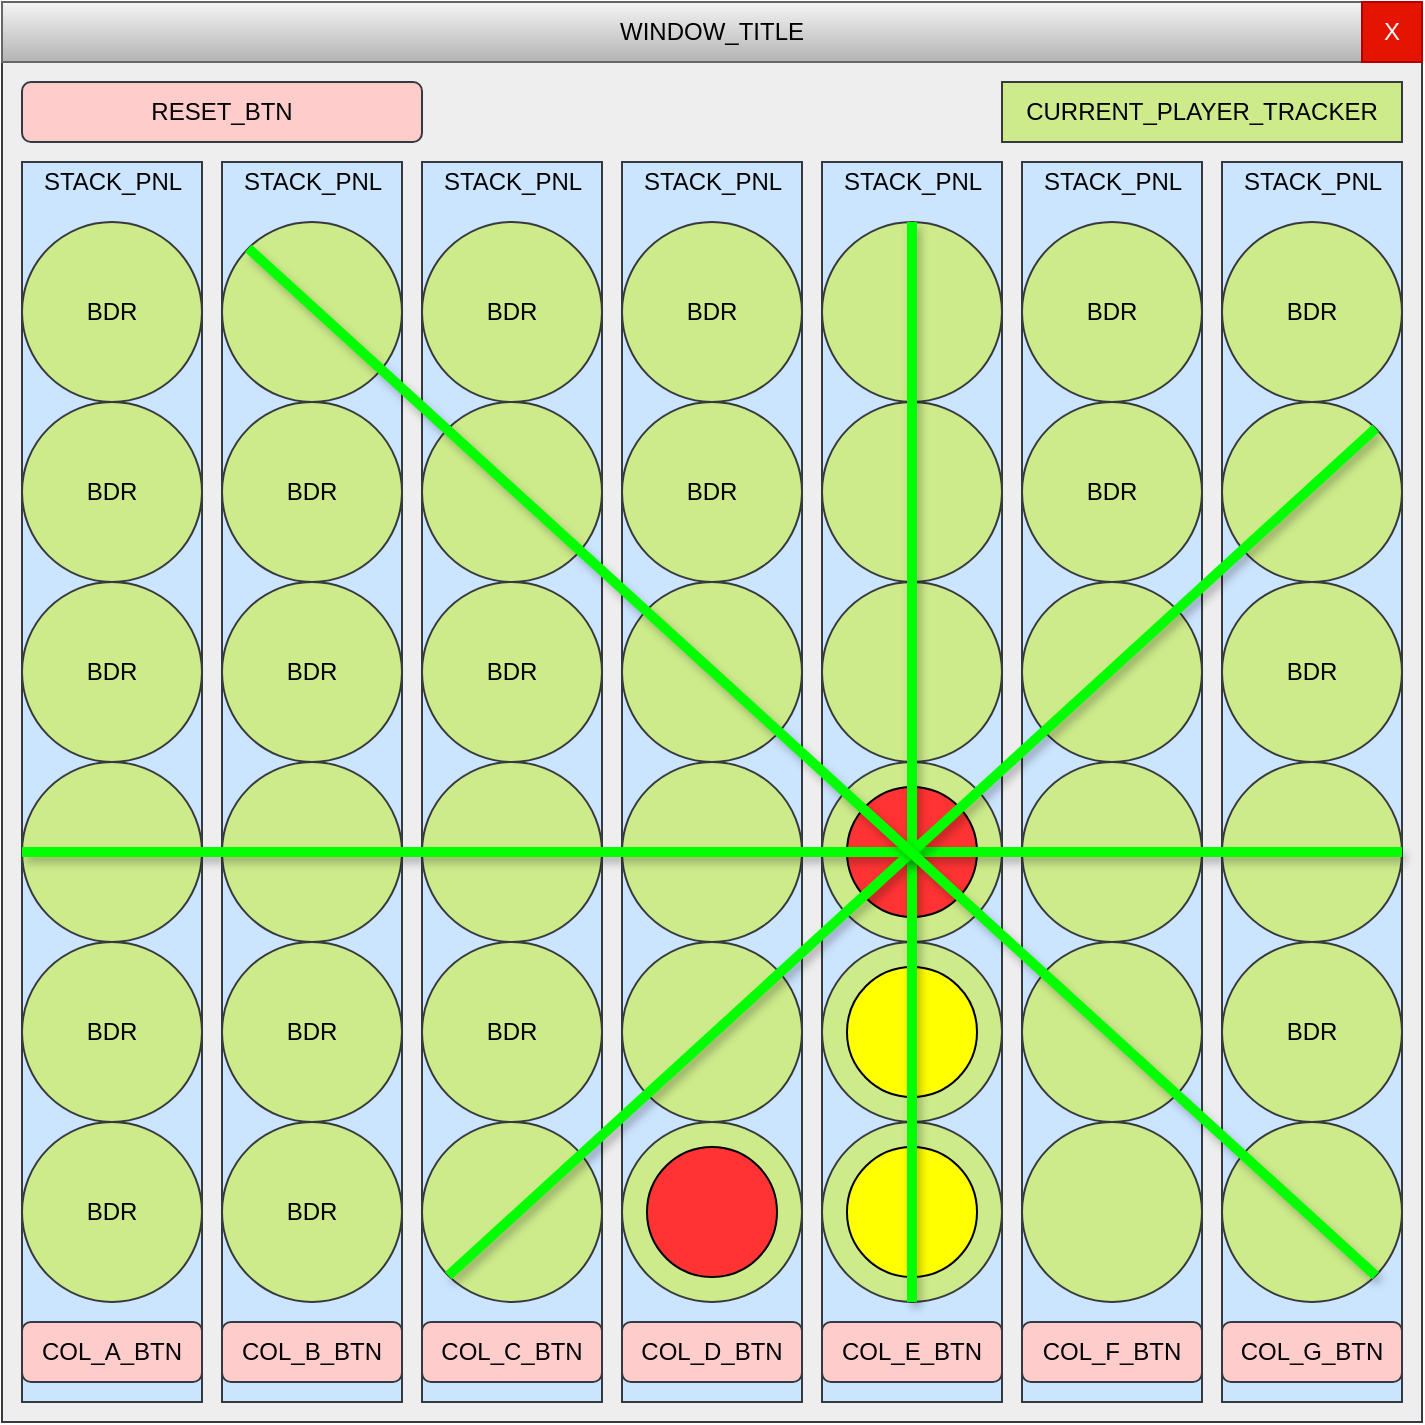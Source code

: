 <mxfile version="14.5.7" type="device"><diagram id="cQe5qYodvXvc_M86Lls1" name="Page-1"><mxGraphModel dx="1422" dy="813" grid="1" gridSize="10" guides="1" tooltips="1" connect="1" arrows="1" fold="1" page="1" pageScale="1" pageWidth="827" pageHeight="1169" math="0" shadow="0"><root><mxCell id="0"/><mxCell id="1" parent="0"/><mxCell id="ShsdCmMYzU0mL8QAqj2y-21" value="" style="rounded=0;whiteSpace=wrap;html=1;fillColor=#eeeeee;strokeColor=#36393d;" vertex="1" parent="1"><mxGeometry x="40" y="40" width="710" height="680" as="geometry"/></mxCell><mxCell id="ShsdCmMYzU0mL8QAqj2y-2" value="RESET_BTN" style="rounded=1;whiteSpace=wrap;html=1;fillColor=#ffcccc;strokeColor=#36393d;" vertex="1" parent="1"><mxGeometry x="50" y="50" width="200" height="30" as="geometry"/></mxCell><mxCell id="ShsdCmMYzU0mL8QAqj2y-4" value="CURRENT_PLAYER_TRACKER" style="rounded=0;whiteSpace=wrap;html=1;fillColor=#cdeb8b;strokeColor=#36393d;" vertex="1" parent="1"><mxGeometry x="540" y="50" width="200" height="30" as="geometry"/></mxCell><mxCell id="ShsdCmMYzU0mL8QAqj2y-106" value="" style="group" vertex="1" connectable="0" parent="1"><mxGeometry x="50" y="90" width="90" height="620" as="geometry"/></mxCell><mxCell id="ShsdCmMYzU0mL8QAqj2y-6" value="" style="rounded=0;whiteSpace=wrap;html=1;fillColor=#cce5ff;strokeColor=#36393d;" vertex="1" parent="ShsdCmMYzU0mL8QAqj2y-106"><mxGeometry width="90" height="620" as="geometry"/></mxCell><mxCell id="ShsdCmMYzU0mL8QAqj2y-7" value="COL_A_BTN" style="rounded=1;whiteSpace=wrap;html=1;fillColor=#ffcccc;strokeColor=#36393d;" vertex="1" parent="ShsdCmMYzU0mL8QAqj2y-106"><mxGeometry y="580" width="90" height="30" as="geometry"/></mxCell><mxCell id="ShsdCmMYzU0mL8QAqj2y-8" value="BDR" style="ellipse;whiteSpace=wrap;html=1;aspect=fixed;fillColor=#cdeb8b;strokeColor=#36393d;" vertex="1" parent="ShsdCmMYzU0mL8QAqj2y-106"><mxGeometry y="30" width="90" height="90" as="geometry"/></mxCell><mxCell id="ShsdCmMYzU0mL8QAqj2y-9" value="BDR" style="ellipse;whiteSpace=wrap;html=1;aspect=fixed;fillColor=#cdeb8b;strokeColor=#36393d;" vertex="1" parent="ShsdCmMYzU0mL8QAqj2y-106"><mxGeometry y="120" width="90" height="90" as="geometry"/></mxCell><mxCell id="ShsdCmMYzU0mL8QAqj2y-10" value="BDR" style="ellipse;whiteSpace=wrap;html=1;aspect=fixed;fillColor=#cdeb8b;strokeColor=#36393d;" vertex="1" parent="ShsdCmMYzU0mL8QAqj2y-106"><mxGeometry y="210" width="90" height="90" as="geometry"/></mxCell><mxCell id="ShsdCmMYzU0mL8QAqj2y-11" value="" style="ellipse;whiteSpace=wrap;html=1;aspect=fixed;fillColor=#cdeb8b;strokeColor=#36393d;" vertex="1" parent="ShsdCmMYzU0mL8QAqj2y-106"><mxGeometry y="300" width="90" height="90" as="geometry"/></mxCell><mxCell id="ShsdCmMYzU0mL8QAqj2y-12" value="BDR" style="ellipse;whiteSpace=wrap;html=1;aspect=fixed;fillColor=#cdeb8b;strokeColor=#36393d;" vertex="1" parent="ShsdCmMYzU0mL8QAqj2y-106"><mxGeometry y="390" width="90" height="90" as="geometry"/></mxCell><mxCell id="ShsdCmMYzU0mL8QAqj2y-13" value="BDR" style="ellipse;whiteSpace=wrap;html=1;aspect=fixed;fillColor=#cdeb8b;strokeColor=#36393d;" vertex="1" parent="ShsdCmMYzU0mL8QAqj2y-106"><mxGeometry y="480" width="90" height="90" as="geometry"/></mxCell><mxCell id="ShsdCmMYzU0mL8QAqj2y-22" value="STACK_PNL" style="text;html=1;align=center;verticalAlign=middle;resizable=0;points=[];autosize=1;" vertex="1" parent="ShsdCmMYzU0mL8QAqj2y-106"><mxGeometry x="5" width="80" height="20" as="geometry"/></mxCell><mxCell id="ShsdCmMYzU0mL8QAqj2y-107" value="" style="group" vertex="1" connectable="0" parent="1"><mxGeometry x="150" y="90" width="90" height="620" as="geometry"/></mxCell><mxCell id="ShsdCmMYzU0mL8QAqj2y-108" value="" style="rounded=0;whiteSpace=wrap;html=1;fillColor=#cce5ff;strokeColor=#36393d;" vertex="1" parent="ShsdCmMYzU0mL8QAqj2y-107"><mxGeometry width="90" height="620" as="geometry"/></mxCell><mxCell id="ShsdCmMYzU0mL8QAqj2y-109" value="COL_B_BTN" style="rounded=1;whiteSpace=wrap;html=1;fillColor=#ffcccc;strokeColor=#36393d;" vertex="1" parent="ShsdCmMYzU0mL8QAqj2y-107"><mxGeometry y="580" width="90" height="30" as="geometry"/></mxCell><mxCell id="ShsdCmMYzU0mL8QAqj2y-110" value="" style="ellipse;whiteSpace=wrap;html=1;aspect=fixed;fillColor=#cdeb8b;strokeColor=#36393d;" vertex="1" parent="ShsdCmMYzU0mL8QAqj2y-107"><mxGeometry y="30" width="90" height="90" as="geometry"/></mxCell><mxCell id="ShsdCmMYzU0mL8QAqj2y-111" value="BDR" style="ellipse;whiteSpace=wrap;html=1;aspect=fixed;fillColor=#cdeb8b;strokeColor=#36393d;" vertex="1" parent="ShsdCmMYzU0mL8QAqj2y-107"><mxGeometry y="120" width="90" height="90" as="geometry"/></mxCell><mxCell id="ShsdCmMYzU0mL8QAqj2y-112" value="BDR" style="ellipse;whiteSpace=wrap;html=1;aspect=fixed;fillColor=#cdeb8b;strokeColor=#36393d;" vertex="1" parent="ShsdCmMYzU0mL8QAqj2y-107"><mxGeometry y="210" width="90" height="90" as="geometry"/></mxCell><mxCell id="ShsdCmMYzU0mL8QAqj2y-113" value="" style="ellipse;whiteSpace=wrap;html=1;aspect=fixed;fillColor=#cdeb8b;strokeColor=#36393d;" vertex="1" parent="ShsdCmMYzU0mL8QAqj2y-107"><mxGeometry y="300" width="90" height="90" as="geometry"/></mxCell><mxCell id="ShsdCmMYzU0mL8QAqj2y-114" value="BDR" style="ellipse;whiteSpace=wrap;html=1;aspect=fixed;fillColor=#cdeb8b;strokeColor=#36393d;" vertex="1" parent="ShsdCmMYzU0mL8QAqj2y-107"><mxGeometry y="390" width="90" height="90" as="geometry"/></mxCell><mxCell id="ShsdCmMYzU0mL8QAqj2y-115" value="BDR" style="ellipse;whiteSpace=wrap;html=1;aspect=fixed;fillColor=#cdeb8b;strokeColor=#36393d;" vertex="1" parent="ShsdCmMYzU0mL8QAqj2y-107"><mxGeometry y="480" width="90" height="90" as="geometry"/></mxCell><mxCell id="ShsdCmMYzU0mL8QAqj2y-116" value="STACK_PNL" style="text;html=1;align=center;verticalAlign=middle;resizable=0;points=[];autosize=1;" vertex="1" parent="ShsdCmMYzU0mL8QAqj2y-107"><mxGeometry x="5" width="80" height="20" as="geometry"/></mxCell><mxCell id="ShsdCmMYzU0mL8QAqj2y-118" value="" style="group" vertex="1" connectable="0" parent="1"><mxGeometry x="250" y="90" width="90" height="620" as="geometry"/></mxCell><mxCell id="ShsdCmMYzU0mL8QAqj2y-119" value="" style="rounded=0;whiteSpace=wrap;html=1;fillColor=#cce5ff;strokeColor=#36393d;" vertex="1" parent="ShsdCmMYzU0mL8QAqj2y-118"><mxGeometry width="90" height="620" as="geometry"/></mxCell><mxCell id="ShsdCmMYzU0mL8QAqj2y-120" value="COL_C_BTN" style="rounded=1;whiteSpace=wrap;html=1;fillColor=#ffcccc;strokeColor=#36393d;" vertex="1" parent="ShsdCmMYzU0mL8QAqj2y-118"><mxGeometry y="580" width="90" height="30" as="geometry"/></mxCell><mxCell id="ShsdCmMYzU0mL8QAqj2y-121" value="BDR" style="ellipse;whiteSpace=wrap;html=1;aspect=fixed;fillColor=#cdeb8b;strokeColor=#36393d;" vertex="1" parent="ShsdCmMYzU0mL8QAqj2y-118"><mxGeometry y="30" width="90" height="90" as="geometry"/></mxCell><mxCell id="ShsdCmMYzU0mL8QAqj2y-122" value="" style="ellipse;whiteSpace=wrap;html=1;aspect=fixed;fillColor=#cdeb8b;strokeColor=#36393d;" vertex="1" parent="ShsdCmMYzU0mL8QAqj2y-118"><mxGeometry y="120" width="90" height="90" as="geometry"/></mxCell><mxCell id="ShsdCmMYzU0mL8QAqj2y-123" value="BDR" style="ellipse;whiteSpace=wrap;html=1;aspect=fixed;fillColor=#cdeb8b;strokeColor=#36393d;" vertex="1" parent="ShsdCmMYzU0mL8QAqj2y-118"><mxGeometry y="210" width="90" height="90" as="geometry"/></mxCell><mxCell id="ShsdCmMYzU0mL8QAqj2y-124" value="" style="ellipse;whiteSpace=wrap;html=1;aspect=fixed;fillColor=#cdeb8b;strokeColor=#36393d;" vertex="1" parent="ShsdCmMYzU0mL8QAqj2y-118"><mxGeometry y="300" width="90" height="90" as="geometry"/></mxCell><mxCell id="ShsdCmMYzU0mL8QAqj2y-125" value="BDR" style="ellipse;whiteSpace=wrap;html=1;aspect=fixed;fillColor=#cdeb8b;strokeColor=#36393d;" vertex="1" parent="ShsdCmMYzU0mL8QAqj2y-118"><mxGeometry y="390" width="90" height="90" as="geometry"/></mxCell><mxCell id="ShsdCmMYzU0mL8QAqj2y-126" value="" style="ellipse;whiteSpace=wrap;html=1;aspect=fixed;fillColor=#cdeb8b;strokeColor=#36393d;" vertex="1" parent="ShsdCmMYzU0mL8QAqj2y-118"><mxGeometry y="480" width="90" height="90" as="geometry"/></mxCell><mxCell id="ShsdCmMYzU0mL8QAqj2y-127" value="STACK_PNL" style="text;html=1;align=center;verticalAlign=middle;resizable=0;points=[];autosize=1;" vertex="1" parent="ShsdCmMYzU0mL8QAqj2y-118"><mxGeometry x="5" width="80" height="20" as="geometry"/></mxCell><mxCell id="ShsdCmMYzU0mL8QAqj2y-128" value="" style="group" vertex="1" connectable="0" parent="1"><mxGeometry x="350" y="90" width="90" height="620" as="geometry"/></mxCell><mxCell id="ShsdCmMYzU0mL8QAqj2y-129" value="" style="rounded=0;whiteSpace=wrap;html=1;fillColor=#cce5ff;strokeColor=#36393d;" vertex="1" parent="ShsdCmMYzU0mL8QAqj2y-128"><mxGeometry width="90" height="620" as="geometry"/></mxCell><mxCell id="ShsdCmMYzU0mL8QAqj2y-130" value="COL_D_BTN" style="rounded=1;whiteSpace=wrap;html=1;fillColor=#ffcccc;strokeColor=#36393d;" vertex="1" parent="ShsdCmMYzU0mL8QAqj2y-128"><mxGeometry y="580" width="90" height="30" as="geometry"/></mxCell><mxCell id="ShsdCmMYzU0mL8QAqj2y-131" value="BDR" style="ellipse;whiteSpace=wrap;html=1;aspect=fixed;fillColor=#cdeb8b;strokeColor=#36393d;" vertex="1" parent="ShsdCmMYzU0mL8QAqj2y-128"><mxGeometry y="30" width="90" height="90" as="geometry"/></mxCell><mxCell id="ShsdCmMYzU0mL8QAqj2y-132" value="BDR" style="ellipse;whiteSpace=wrap;html=1;aspect=fixed;fillColor=#cdeb8b;strokeColor=#36393d;" vertex="1" parent="ShsdCmMYzU0mL8QAqj2y-128"><mxGeometry y="120" width="90" height="90" as="geometry"/></mxCell><mxCell id="ShsdCmMYzU0mL8QAqj2y-133" value="" style="ellipse;whiteSpace=wrap;html=1;aspect=fixed;fillColor=#cdeb8b;strokeColor=#36393d;" vertex="1" parent="ShsdCmMYzU0mL8QAqj2y-128"><mxGeometry y="210" width="90" height="90" as="geometry"/></mxCell><mxCell id="ShsdCmMYzU0mL8QAqj2y-134" value="" style="ellipse;whiteSpace=wrap;html=1;aspect=fixed;fillColor=#cdeb8b;strokeColor=#36393d;" vertex="1" parent="ShsdCmMYzU0mL8QAqj2y-128"><mxGeometry y="300" width="90" height="90" as="geometry"/></mxCell><mxCell id="ShsdCmMYzU0mL8QAqj2y-135" value="" style="ellipse;whiteSpace=wrap;html=1;aspect=fixed;fillColor=#cdeb8b;strokeColor=#36393d;" vertex="1" parent="ShsdCmMYzU0mL8QAqj2y-128"><mxGeometry y="390" width="90" height="90" as="geometry"/></mxCell><mxCell id="ShsdCmMYzU0mL8QAqj2y-136" value="BDR" style="ellipse;whiteSpace=wrap;html=1;aspect=fixed;fillColor=#cdeb8b;strokeColor=#36393d;" vertex="1" parent="ShsdCmMYzU0mL8QAqj2y-128"><mxGeometry y="480" width="90" height="90" as="geometry"/></mxCell><mxCell id="ShsdCmMYzU0mL8QAqj2y-137" value="STACK_PNL" style="text;html=1;align=center;verticalAlign=middle;resizable=0;points=[];autosize=1;" vertex="1" parent="ShsdCmMYzU0mL8QAqj2y-128"><mxGeometry x="5" width="80" height="20" as="geometry"/></mxCell><mxCell id="ShsdCmMYzU0mL8QAqj2y-178" value="" style="ellipse;whiteSpace=wrap;html=1;aspect=fixed;fillColor=#FF3333;" vertex="1" parent="ShsdCmMYzU0mL8QAqj2y-128"><mxGeometry x="12.5" y="492.5" width="65" height="65" as="geometry"/></mxCell><mxCell id="ShsdCmMYzU0mL8QAqj2y-138" value="" style="group" vertex="1" connectable="0" parent="1"><mxGeometry x="450" y="90" width="90" height="620" as="geometry"/></mxCell><mxCell id="ShsdCmMYzU0mL8QAqj2y-139" value="" style="rounded=0;whiteSpace=wrap;html=1;fillColor=#cce5ff;strokeColor=#36393d;" vertex="1" parent="ShsdCmMYzU0mL8QAqj2y-138"><mxGeometry width="90" height="620" as="geometry"/></mxCell><mxCell id="ShsdCmMYzU0mL8QAqj2y-140" value="COL_E_BTN" style="rounded=1;whiteSpace=wrap;html=1;fillColor=#ffcccc;strokeColor=#36393d;" vertex="1" parent="ShsdCmMYzU0mL8QAqj2y-138"><mxGeometry y="580" width="90" height="30" as="geometry"/></mxCell><mxCell id="ShsdCmMYzU0mL8QAqj2y-141" value="" style="ellipse;whiteSpace=wrap;html=1;aspect=fixed;fillColor=#cdeb8b;strokeColor=#36393d;" vertex="1" parent="ShsdCmMYzU0mL8QAqj2y-138"><mxGeometry y="30" width="90" height="90" as="geometry"/></mxCell><mxCell id="ShsdCmMYzU0mL8QAqj2y-142" value="" style="ellipse;whiteSpace=wrap;html=1;aspect=fixed;fillColor=#cdeb8b;strokeColor=#36393d;" vertex="1" parent="ShsdCmMYzU0mL8QAqj2y-138"><mxGeometry y="120" width="90" height="90" as="geometry"/></mxCell><mxCell id="ShsdCmMYzU0mL8QAqj2y-143" value="" style="ellipse;whiteSpace=wrap;html=1;aspect=fixed;fillColor=#cdeb8b;strokeColor=#36393d;" vertex="1" parent="ShsdCmMYzU0mL8QAqj2y-138"><mxGeometry y="210" width="90" height="90" as="geometry"/></mxCell><mxCell id="ShsdCmMYzU0mL8QAqj2y-144" value="BDR" style="ellipse;whiteSpace=wrap;html=1;aspect=fixed;fillColor=#cdeb8b;strokeColor=#36393d;" vertex="1" parent="ShsdCmMYzU0mL8QAqj2y-138"><mxGeometry y="300" width="90" height="90" as="geometry"/></mxCell><mxCell id="ShsdCmMYzU0mL8QAqj2y-145" value="BDR" style="ellipse;whiteSpace=wrap;html=1;aspect=fixed;fillColor=#cdeb8b;strokeColor=#36393d;" vertex="1" parent="ShsdCmMYzU0mL8QAqj2y-138"><mxGeometry y="390" width="90" height="90" as="geometry"/></mxCell><mxCell id="ShsdCmMYzU0mL8QAqj2y-146" value="BDR" style="ellipse;whiteSpace=wrap;html=1;aspect=fixed;fillColor=#cdeb8b;strokeColor=#36393d;" vertex="1" parent="ShsdCmMYzU0mL8QAqj2y-138"><mxGeometry y="480" width="90" height="90" as="geometry"/></mxCell><mxCell id="ShsdCmMYzU0mL8QAqj2y-147" value="STACK_PNL" style="text;html=1;align=center;verticalAlign=middle;resizable=0;points=[];autosize=1;" vertex="1" parent="ShsdCmMYzU0mL8QAqj2y-138"><mxGeometry x="5" width="80" height="20" as="geometry"/></mxCell><mxCell id="ShsdCmMYzU0mL8QAqj2y-173" value="" style="ellipse;whiteSpace=wrap;html=1;aspect=fixed;fillColor=#FF3333;" vertex="1" parent="ShsdCmMYzU0mL8QAqj2y-138"><mxGeometry x="12.5" y="312.5" width="65" height="65" as="geometry"/></mxCell><mxCell id="ShsdCmMYzU0mL8QAqj2y-176" value="" style="ellipse;whiteSpace=wrap;html=1;aspect=fixed;fillColor=#FFFF00;" vertex="1" parent="ShsdCmMYzU0mL8QAqj2y-138"><mxGeometry x="12.5" y="402.5" width="65" height="65" as="geometry"/></mxCell><mxCell id="ShsdCmMYzU0mL8QAqj2y-177" value="" style="ellipse;whiteSpace=wrap;html=1;aspect=fixed;fillColor=#FFFF00;" vertex="1" parent="ShsdCmMYzU0mL8QAqj2y-138"><mxGeometry x="12.5" y="492.5" width="65" height="65" as="geometry"/></mxCell><mxCell id="ShsdCmMYzU0mL8QAqj2y-182" value="" style="endArrow=none;html=1;strokeWidth=5;entryX=0.5;entryY=1;entryDx=0;entryDy=0;exitX=0.5;exitY=0;exitDx=0;exitDy=0;strokeColor=#00FF00;shadow=1;sketch=0;" edge="1" parent="ShsdCmMYzU0mL8QAqj2y-138" source="ShsdCmMYzU0mL8QAqj2y-141" target="ShsdCmMYzU0mL8QAqj2y-146"><mxGeometry width="50" height="50" relative="1" as="geometry"><mxPoint x="-276.82" y="53.18" as="sourcePoint"/><mxPoint x="286.82" y="566.82" as="targetPoint"/></mxGeometry></mxCell><mxCell id="ShsdCmMYzU0mL8QAqj2y-148" value="" style="group" vertex="1" connectable="0" parent="1"><mxGeometry x="550" y="90" width="90" height="620" as="geometry"/></mxCell><mxCell id="ShsdCmMYzU0mL8QAqj2y-149" value="" style="rounded=0;whiteSpace=wrap;html=1;fillColor=#cce5ff;strokeColor=#36393d;" vertex="1" parent="ShsdCmMYzU0mL8QAqj2y-148"><mxGeometry width="90" height="620" as="geometry"/></mxCell><mxCell id="ShsdCmMYzU0mL8QAqj2y-150" value="COL_F_BTN" style="rounded=1;whiteSpace=wrap;html=1;fillColor=#ffcccc;strokeColor=#36393d;" vertex="1" parent="ShsdCmMYzU0mL8QAqj2y-148"><mxGeometry y="580" width="90" height="30" as="geometry"/></mxCell><mxCell id="ShsdCmMYzU0mL8QAqj2y-151" value="BDR" style="ellipse;whiteSpace=wrap;html=1;aspect=fixed;fillColor=#cdeb8b;strokeColor=#36393d;" vertex="1" parent="ShsdCmMYzU0mL8QAqj2y-148"><mxGeometry y="30" width="90" height="90" as="geometry"/></mxCell><mxCell id="ShsdCmMYzU0mL8QAqj2y-152" value="BDR" style="ellipse;whiteSpace=wrap;html=1;aspect=fixed;fillColor=#cdeb8b;strokeColor=#36393d;" vertex="1" parent="ShsdCmMYzU0mL8QAqj2y-148"><mxGeometry y="120" width="90" height="90" as="geometry"/></mxCell><mxCell id="ShsdCmMYzU0mL8QAqj2y-153" value="" style="ellipse;whiteSpace=wrap;html=1;aspect=fixed;fillColor=#cdeb8b;strokeColor=#36393d;" vertex="1" parent="ShsdCmMYzU0mL8QAqj2y-148"><mxGeometry y="210" width="90" height="90" as="geometry"/></mxCell><mxCell id="ShsdCmMYzU0mL8QAqj2y-154" value="" style="ellipse;whiteSpace=wrap;html=1;aspect=fixed;fillColor=#cdeb8b;strokeColor=#36393d;" vertex="1" parent="ShsdCmMYzU0mL8QAqj2y-148"><mxGeometry y="300" width="90" height="90" as="geometry"/></mxCell><mxCell id="ShsdCmMYzU0mL8QAqj2y-155" value="" style="ellipse;whiteSpace=wrap;html=1;aspect=fixed;fillColor=#cdeb8b;strokeColor=#36393d;" vertex="1" parent="ShsdCmMYzU0mL8QAqj2y-148"><mxGeometry y="390" width="90" height="90" as="geometry"/></mxCell><mxCell id="ShsdCmMYzU0mL8QAqj2y-156" value="" style="ellipse;whiteSpace=wrap;html=1;aspect=fixed;fillColor=#cdeb8b;strokeColor=#36393d;" vertex="1" parent="ShsdCmMYzU0mL8QAqj2y-148"><mxGeometry y="480" width="90" height="90" as="geometry"/></mxCell><mxCell id="ShsdCmMYzU0mL8QAqj2y-157" value="STACK_PNL" style="text;html=1;align=center;verticalAlign=middle;resizable=0;points=[];autosize=1;" vertex="1" parent="ShsdCmMYzU0mL8QAqj2y-148"><mxGeometry x="5" width="80" height="20" as="geometry"/></mxCell><mxCell id="ShsdCmMYzU0mL8QAqj2y-158" value="" style="group" vertex="1" connectable="0" parent="1"><mxGeometry x="650" y="90" width="90" height="620" as="geometry"/></mxCell><mxCell id="ShsdCmMYzU0mL8QAqj2y-159" value="" style="rounded=0;whiteSpace=wrap;html=1;fillColor=#cce5ff;strokeColor=#36393d;" vertex="1" parent="ShsdCmMYzU0mL8QAqj2y-158"><mxGeometry width="90" height="620" as="geometry"/></mxCell><mxCell id="ShsdCmMYzU0mL8QAqj2y-160" value="COL_G_BTN" style="rounded=1;whiteSpace=wrap;html=1;fillColor=#ffcccc;strokeColor=#36393d;" vertex="1" parent="ShsdCmMYzU0mL8QAqj2y-158"><mxGeometry y="580" width="90" height="30" as="geometry"/></mxCell><mxCell id="ShsdCmMYzU0mL8QAqj2y-161" value="BDR" style="ellipse;whiteSpace=wrap;html=1;aspect=fixed;fillColor=#cdeb8b;strokeColor=#36393d;" vertex="1" parent="ShsdCmMYzU0mL8QAqj2y-158"><mxGeometry y="30" width="90" height="90" as="geometry"/></mxCell><mxCell id="ShsdCmMYzU0mL8QAqj2y-162" value="" style="ellipse;whiteSpace=wrap;html=1;aspect=fixed;fillColor=#cdeb8b;strokeColor=#36393d;" vertex="1" parent="ShsdCmMYzU0mL8QAqj2y-158"><mxGeometry y="120" width="90" height="90" as="geometry"/></mxCell><mxCell id="ShsdCmMYzU0mL8QAqj2y-163" value="BDR" style="ellipse;whiteSpace=wrap;html=1;aspect=fixed;fillColor=#cdeb8b;strokeColor=#36393d;" vertex="1" parent="ShsdCmMYzU0mL8QAqj2y-158"><mxGeometry y="210" width="90" height="90" as="geometry"/></mxCell><mxCell id="ShsdCmMYzU0mL8QAqj2y-164" value="" style="ellipse;whiteSpace=wrap;html=1;aspect=fixed;fillColor=#cdeb8b;strokeColor=#36393d;" vertex="1" parent="ShsdCmMYzU0mL8QAqj2y-158"><mxGeometry y="300" width="90" height="90" as="geometry"/></mxCell><mxCell id="ShsdCmMYzU0mL8QAqj2y-165" value="BDR" style="ellipse;whiteSpace=wrap;html=1;aspect=fixed;fillColor=#cdeb8b;strokeColor=#36393d;" vertex="1" parent="ShsdCmMYzU0mL8QAqj2y-158"><mxGeometry y="390" width="90" height="90" as="geometry"/></mxCell><mxCell id="ShsdCmMYzU0mL8QAqj2y-166" value="" style="ellipse;whiteSpace=wrap;html=1;aspect=fixed;fillColor=#cdeb8b;strokeColor=#36393d;" vertex="1" parent="ShsdCmMYzU0mL8QAqj2y-158"><mxGeometry y="480" width="90" height="90" as="geometry"/></mxCell><mxCell id="ShsdCmMYzU0mL8QAqj2y-167" value="STACK_PNL" style="text;html=1;align=center;verticalAlign=middle;resizable=0;points=[];autosize=1;" vertex="1" parent="ShsdCmMYzU0mL8QAqj2y-158"><mxGeometry x="5" width="80" height="20" as="geometry"/></mxCell><mxCell id="ShsdCmMYzU0mL8QAqj2y-168" value="&lt;div align=&quot;center&quot;&gt;WINDOW_TITLE&lt;/div&gt;" style="rounded=0;whiteSpace=wrap;html=1;align=center;gradientColor=#b3b3b3;fillColor=#f5f5f5;strokeColor=#666666;" vertex="1" parent="1"><mxGeometry x="40" y="10" width="710" height="30" as="geometry"/></mxCell><mxCell id="ShsdCmMYzU0mL8QAqj2y-169" value="X" style="rounded=0;whiteSpace=wrap;html=1;fillColor=#e51400;strokeColor=#B20000;fontColor=#ffffff;" vertex="1" parent="1"><mxGeometry x="720" y="10" width="30" height="30" as="geometry"/></mxCell><mxCell id="ShsdCmMYzU0mL8QAqj2y-179" value="" style="endArrow=none;html=1;strokeWidth=5;entryX=1;entryY=0.5;entryDx=0;entryDy=0;exitX=0;exitY=0.5;exitDx=0;exitDy=0;strokeColor=#00FF00;shadow=1;sketch=0;" edge="1" parent="1" source="ShsdCmMYzU0mL8QAqj2y-11" target="ShsdCmMYzU0mL8QAqj2y-164"><mxGeometry width="50" height="50" relative="1" as="geometry"><mxPoint x="390" y="410" as="sourcePoint"/><mxPoint x="440" y="360" as="targetPoint"/></mxGeometry></mxCell><mxCell id="ShsdCmMYzU0mL8QAqj2y-180" value="" style="endArrow=none;html=1;strokeWidth=5;entryX=1;entryY=0;entryDx=0;entryDy=0;exitX=0;exitY=1;exitDx=0;exitDy=0;strokeColor=#00FF00;shadow=1;" edge="1" parent="1" source="ShsdCmMYzU0mL8QAqj2y-126" target="ShsdCmMYzU0mL8QAqj2y-162"><mxGeometry width="50" height="50" relative="1" as="geometry"><mxPoint x="60" y="445" as="sourcePoint"/><mxPoint x="750" y="445" as="targetPoint"/></mxGeometry></mxCell><mxCell id="ShsdCmMYzU0mL8QAqj2y-181" value="" style="endArrow=none;html=1;strokeWidth=5;entryX=1;entryY=1;entryDx=0;entryDy=0;exitX=0;exitY=0;exitDx=0;exitDy=0;strokeColor=#00FF00;shadow=1;sketch=0;" edge="1" parent="1" source="ShsdCmMYzU0mL8QAqj2y-110" target="ShsdCmMYzU0mL8QAqj2y-166"><mxGeometry width="50" height="50" relative="1" as="geometry"><mxPoint x="60" y="445" as="sourcePoint"/><mxPoint x="750" y="445" as="targetPoint"/></mxGeometry></mxCell></root></mxGraphModel></diagram></mxfile>